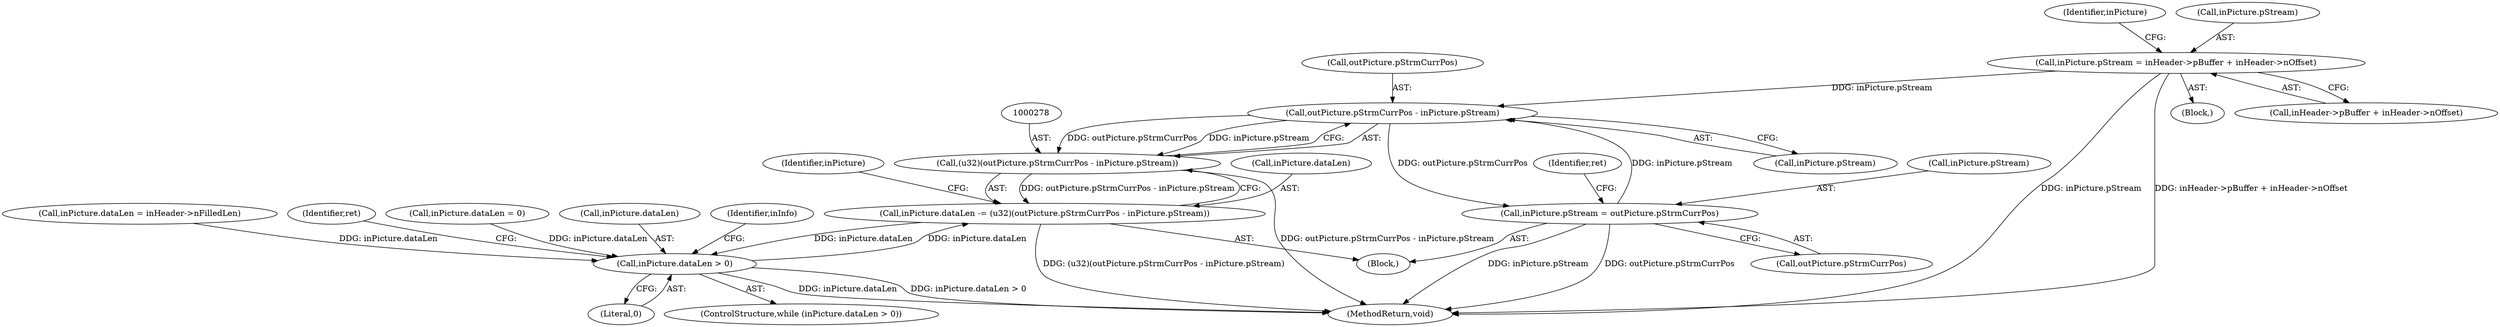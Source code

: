 digraph "0_Android_d2f47191538837e796e2b10c1ff7e1ee35f6e0ab_2@integer" {
"1000227" [label="(Call,inPicture.pStream = inHeader->pBuffer + inHeader->nOffset)"];
"1000279" [label="(Call,outPicture.pStrmCurrPos - inPicture.pStream)"];
"1000277" [label="(Call,(u32)(outPicture.pStrmCurrPos - inPicture.pStream))"];
"1000273" [label="(Call,inPicture.dataLen -= (u32)(outPicture.pStrmCurrPos - inPicture.pStream))"];
"1000250" [label="(Call,inPicture.dataLen > 0)"];
"1000286" [label="(Call,inPicture.pStream = outPicture.pStrmCurrPos)"];
"1000274" [label="(Call,inPicture.dataLen)"];
"1000251" [label="(Call,inPicture.dataLen)"];
"1000254" [label="(Literal,0)"];
"1000295" [label="(Identifier,ret)"];
"1000286" [label="(Call,inPicture.pStream = outPicture.pStrmCurrPos)"];
"1000400" [label="(MethodReturn,void)"];
"1000283" [label="(Call,inPicture.pStream)"];
"1000288" [label="(Identifier,inPicture)"];
"1000273" [label="(Call,inPicture.dataLen -= (u32)(outPicture.pStrmCurrPos - inPicture.pStream))"];
"1000155" [label="(Block,)"];
"1000371" [label="(Identifier,inInfo)"];
"1000240" [label="(Identifier,inPicture)"];
"1000220" [label="(Call,inPicture.dataLen = inHeader->nFilledLen)"];
"1000280" [label="(Call,outPicture.pStrmCurrPos)"];
"1000287" [label="(Call,inPicture.pStream)"];
"1000228" [label="(Call,inPicture.pStream)"];
"1000227" [label="(Call,inPicture.pStream = inHeader->pBuffer + inHeader->nOffset)"];
"1000272" [label="(Block,)"];
"1000231" [label="(Call,inHeader->pBuffer + inHeader->nOffset)"];
"1000257" [label="(Identifier,ret)"];
"1000250" [label="(Call,inPicture.dataLen > 0)"];
"1000279" [label="(Call,outPicture.pStrmCurrPos - inPicture.pStream)"];
"1000290" [label="(Call,outPicture.pStrmCurrPos)"];
"1000249" [label="(ControlStructure,while (inPicture.dataLen > 0))"];
"1000347" [label="(Call,inPicture.dataLen = 0)"];
"1000277" [label="(Call,(u32)(outPicture.pStrmCurrPos - inPicture.pStream))"];
"1000227" -> "1000155"  [label="AST: "];
"1000227" -> "1000231"  [label="CFG: "];
"1000228" -> "1000227"  [label="AST: "];
"1000231" -> "1000227"  [label="AST: "];
"1000240" -> "1000227"  [label="CFG: "];
"1000227" -> "1000400"  [label="DDG: inPicture.pStream"];
"1000227" -> "1000400"  [label="DDG: inHeader->pBuffer + inHeader->nOffset"];
"1000227" -> "1000279"  [label="DDG: inPicture.pStream"];
"1000279" -> "1000277"  [label="AST: "];
"1000279" -> "1000283"  [label="CFG: "];
"1000280" -> "1000279"  [label="AST: "];
"1000283" -> "1000279"  [label="AST: "];
"1000277" -> "1000279"  [label="CFG: "];
"1000279" -> "1000277"  [label="DDG: outPicture.pStrmCurrPos"];
"1000279" -> "1000277"  [label="DDG: inPicture.pStream"];
"1000286" -> "1000279"  [label="DDG: inPicture.pStream"];
"1000279" -> "1000286"  [label="DDG: outPicture.pStrmCurrPos"];
"1000277" -> "1000273"  [label="AST: "];
"1000278" -> "1000277"  [label="AST: "];
"1000273" -> "1000277"  [label="CFG: "];
"1000277" -> "1000400"  [label="DDG: outPicture.pStrmCurrPos - inPicture.pStream"];
"1000277" -> "1000273"  [label="DDG: outPicture.pStrmCurrPos - inPicture.pStream"];
"1000273" -> "1000272"  [label="AST: "];
"1000274" -> "1000273"  [label="AST: "];
"1000288" -> "1000273"  [label="CFG: "];
"1000273" -> "1000400"  [label="DDG: (u32)(outPicture.pStrmCurrPos - inPicture.pStream)"];
"1000273" -> "1000250"  [label="DDG: inPicture.dataLen"];
"1000250" -> "1000273"  [label="DDG: inPicture.dataLen"];
"1000250" -> "1000249"  [label="AST: "];
"1000250" -> "1000254"  [label="CFG: "];
"1000251" -> "1000250"  [label="AST: "];
"1000254" -> "1000250"  [label="AST: "];
"1000257" -> "1000250"  [label="CFG: "];
"1000371" -> "1000250"  [label="CFG: "];
"1000250" -> "1000400"  [label="DDG: inPicture.dataLen"];
"1000250" -> "1000400"  [label="DDG: inPicture.dataLen > 0"];
"1000220" -> "1000250"  [label="DDG: inPicture.dataLen"];
"1000347" -> "1000250"  [label="DDG: inPicture.dataLen"];
"1000286" -> "1000272"  [label="AST: "];
"1000286" -> "1000290"  [label="CFG: "];
"1000287" -> "1000286"  [label="AST: "];
"1000290" -> "1000286"  [label="AST: "];
"1000295" -> "1000286"  [label="CFG: "];
"1000286" -> "1000400"  [label="DDG: outPicture.pStrmCurrPos"];
"1000286" -> "1000400"  [label="DDG: inPicture.pStream"];
}
